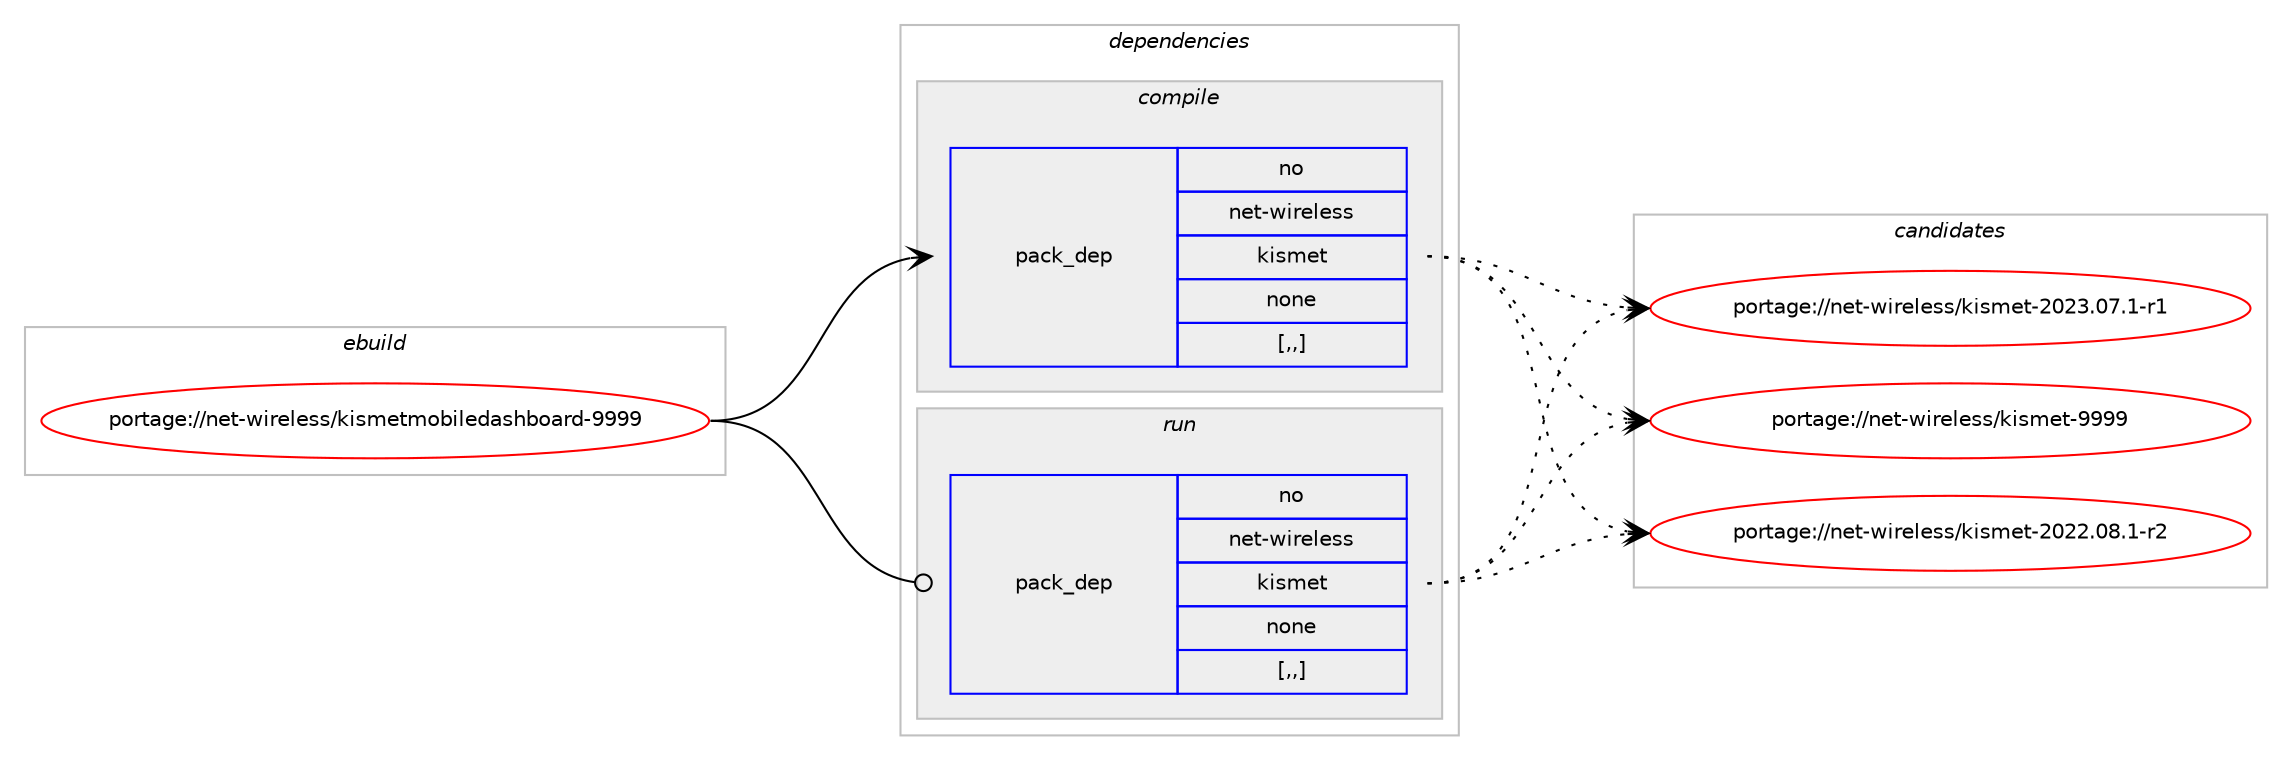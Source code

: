 digraph prolog {

# *************
# Graph options
# *************

newrank=true;
concentrate=true;
compound=true;
graph [rankdir=LR,fontname=Helvetica,fontsize=10,ranksep=1.5];#, ranksep=2.5, nodesep=0.2];
edge  [arrowhead=vee];
node  [fontname=Helvetica,fontsize=10];

# **********
# The ebuild
# **********

subgraph cluster_leftcol {
color=gray;
rank=same;
label=<<i>ebuild</i>>;
id [label="portage://net-wireless/kismetmobiledashboard-9999", color=red, width=4, href="../net-wireless/kismetmobiledashboard-9999.svg"];
}

# ****************
# The dependencies
# ****************

subgraph cluster_midcol {
color=gray;
label=<<i>dependencies</i>>;
subgraph cluster_compile {
fillcolor="#eeeeee";
style=filled;
label=<<i>compile</i>>;
subgraph pack277255 {
dependency380861 [label=<<TABLE BORDER="0" CELLBORDER="1" CELLSPACING="0" CELLPADDING="4" WIDTH="220"><TR><TD ROWSPAN="6" CELLPADDING="30">pack_dep</TD></TR><TR><TD WIDTH="110">no</TD></TR><TR><TD>net-wireless</TD></TR><TR><TD>kismet</TD></TR><TR><TD>none</TD></TR><TR><TD>[,,]</TD></TR></TABLE>>, shape=none, color=blue];
}
id:e -> dependency380861:w [weight=20,style="solid",arrowhead="vee"];
}
subgraph cluster_compileandrun {
fillcolor="#eeeeee";
style=filled;
label=<<i>compile and run</i>>;
}
subgraph cluster_run {
fillcolor="#eeeeee";
style=filled;
label=<<i>run</i>>;
subgraph pack277256 {
dependency380862 [label=<<TABLE BORDER="0" CELLBORDER="1" CELLSPACING="0" CELLPADDING="4" WIDTH="220"><TR><TD ROWSPAN="6" CELLPADDING="30">pack_dep</TD></TR><TR><TD WIDTH="110">no</TD></TR><TR><TD>net-wireless</TD></TR><TR><TD>kismet</TD></TR><TR><TD>none</TD></TR><TR><TD>[,,]</TD></TR></TABLE>>, shape=none, color=blue];
}
id:e -> dependency380862:w [weight=20,style="solid",arrowhead="odot"];
}
}

# **************
# The candidates
# **************

subgraph cluster_choices {
rank=same;
color=gray;
label=<<i>candidates</i>>;

subgraph choice277255 {
color=black;
nodesep=1;
choice1101011164511910511410110810111511547107105115109101116455048505046485646494511450 [label="portage://net-wireless/kismet-2022.08.1-r2", color=red, width=4,href="../net-wireless/kismet-2022.08.1-r2.svg"];
choice1101011164511910511410110810111511547107105115109101116455048505146485546494511449 [label="portage://net-wireless/kismet-2023.07.1-r1", color=red, width=4,href="../net-wireless/kismet-2023.07.1-r1.svg"];
choice11010111645119105114101108101115115471071051151091011164557575757 [label="portage://net-wireless/kismet-9999", color=red, width=4,href="../net-wireless/kismet-9999.svg"];
dependency380861:e -> choice1101011164511910511410110810111511547107105115109101116455048505046485646494511450:w [style=dotted,weight="100"];
dependency380861:e -> choice1101011164511910511410110810111511547107105115109101116455048505146485546494511449:w [style=dotted,weight="100"];
dependency380861:e -> choice11010111645119105114101108101115115471071051151091011164557575757:w [style=dotted,weight="100"];
}
subgraph choice277256 {
color=black;
nodesep=1;
choice1101011164511910511410110810111511547107105115109101116455048505046485646494511450 [label="portage://net-wireless/kismet-2022.08.1-r2", color=red, width=4,href="../net-wireless/kismet-2022.08.1-r2.svg"];
choice1101011164511910511410110810111511547107105115109101116455048505146485546494511449 [label="portage://net-wireless/kismet-2023.07.1-r1", color=red, width=4,href="../net-wireless/kismet-2023.07.1-r1.svg"];
choice11010111645119105114101108101115115471071051151091011164557575757 [label="portage://net-wireless/kismet-9999", color=red, width=4,href="../net-wireless/kismet-9999.svg"];
dependency380862:e -> choice1101011164511910511410110810111511547107105115109101116455048505046485646494511450:w [style=dotted,weight="100"];
dependency380862:e -> choice1101011164511910511410110810111511547107105115109101116455048505146485546494511449:w [style=dotted,weight="100"];
dependency380862:e -> choice11010111645119105114101108101115115471071051151091011164557575757:w [style=dotted,weight="100"];
}
}

}
